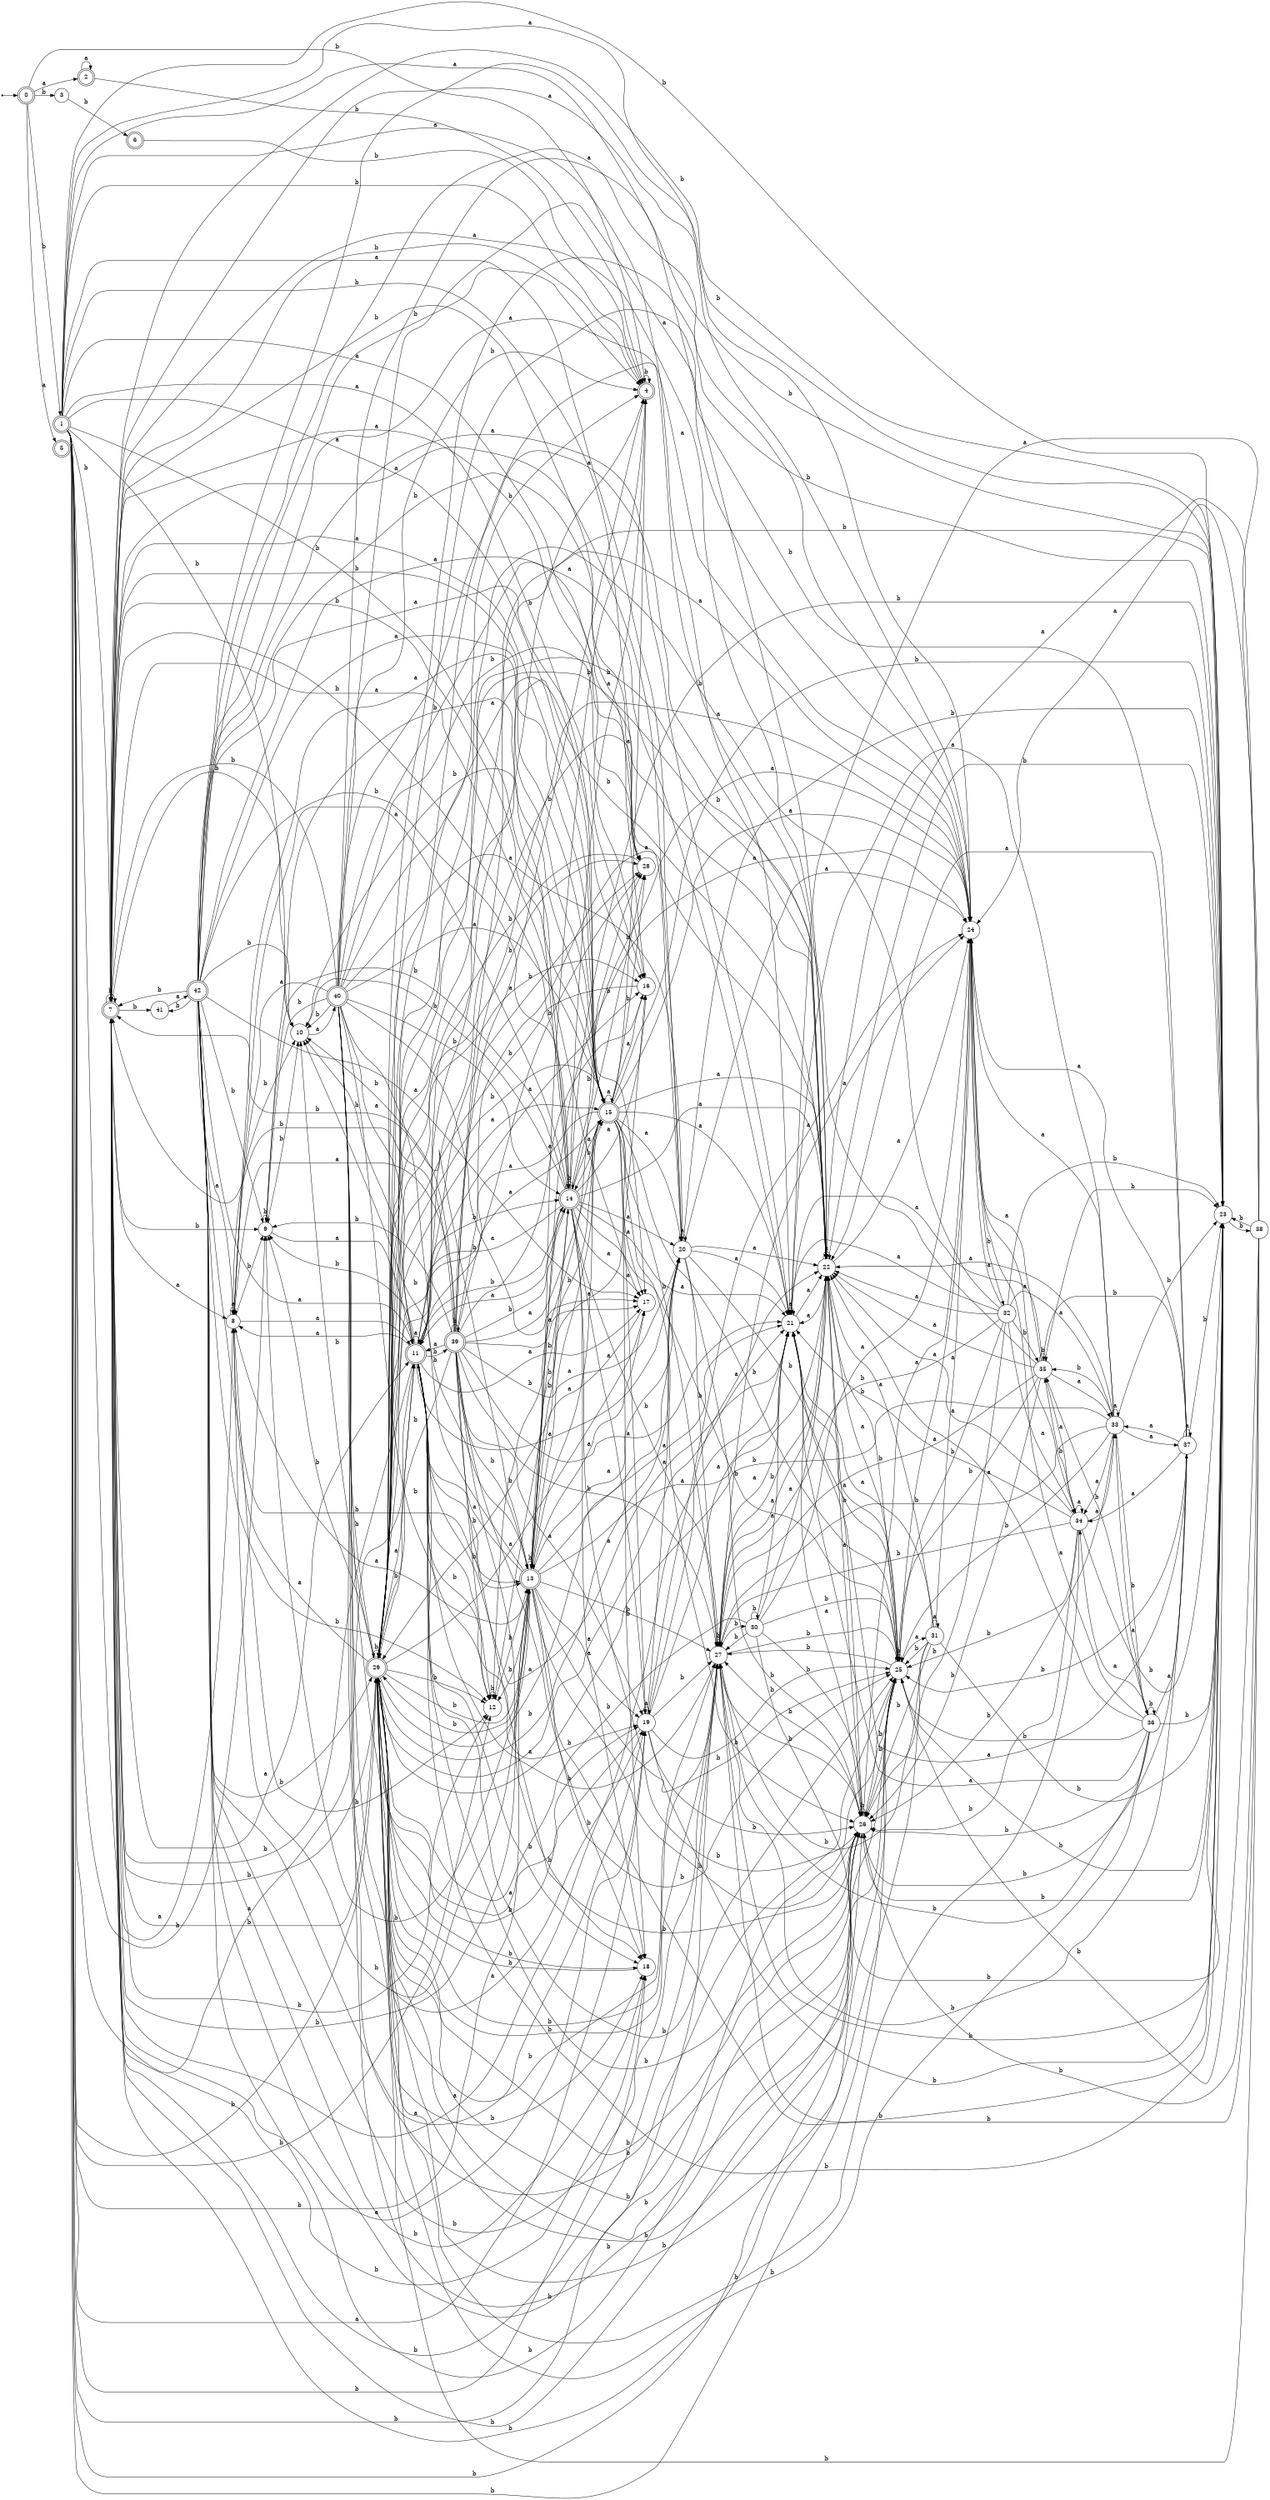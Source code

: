 digraph finite_state_machine {
rankdir=LR;
size="20,20";
node [shape = point]; "dummy0"
node [shape = doublecircle]; "0";"dummy0" -> "0";
node [shape = doublecircle]; "1";node [shape = doublecircle]; "2";node [shape = circle]; "3";
node [shape = doublecircle]; "4";node [shape = doublecircle]; "5";node [shape = doublecircle]; "6";node [shape = doublecircle]; "7";node [shape = circle]; "8";
node [shape = circle]; "9";
node [shape = circle]; "10";
node [shape = doublecircle]; "11";node [shape = circle]; "12";
node [shape = doublecircle]; "13";node [shape = doublecircle]; "14";node [shape = doublecircle]; "15";node [shape = circle]; "16";
node [shape = circle]; "17";
node [shape = circle]; "18";
node [shape = circle]; "19";
node [shape = circle]; "20";
node [shape = circle]; "21";
node [shape = circle]; "22";
node [shape = circle]; "23";
node [shape = circle]; "24";
node [shape = circle]; "25";
node [shape = circle]; "26";
node [shape = circle]; "27";
node [shape = circle]; "28";
node [shape = doublecircle]; "29";node [shape = circle]; "30";
node [shape = circle]; "31";
node [shape = circle]; "32";
node [shape = circle]; "33";
node [shape = circle]; "34";
node [shape = circle]; "35";
node [shape = circle]; "36";
node [shape = circle]; "37";
node [shape = circle]; "38";
node [shape = doublecircle]; "39";node [shape = doublecircle]; "40";node [shape = circle]; "41";
node [shape = doublecircle]; "42";"0" -> "1" [label = "b"];
 "0" -> "3" [label = "b"];
 "0" -> "4" [label = "b"];
 "0" -> "2" [label = "a"];
 "0" -> "5" [label = "a"];
 "4" -> "4" [label = "b"];
 "3" -> "6" [label = "b"];
 "6" -> "4" [label = "b"];
 "2" -> "2" [label = "a"];
 "2" -> "4" [label = "b"];
 "1" -> "4" [label = "b"];
 "1" -> "7" [label = "b"];
 "1" -> "9" [label = "b"];
 "1" -> "10" [label = "b"];
 "1" -> "12" [label = "b"];
 "1" -> "13" [label = "b"];
 "1" -> "14" [label = "b"];
 "1" -> "18" [label = "b"];
 "1" -> "23" [label = "b"];
 "1" -> "25" [label = "b"];
 "1" -> "26" [label = "b"];
 "1" -> "27" [label = "b"];
 "1" -> "28" [label = "b"];
 "1" -> "29" [label = "b"];
 "1" -> "8" [label = "a"];
 "1" -> "11" [label = "a"];
 "1" -> "15" [label = "a"];
 "1" -> "16" [label = "a"];
 "1" -> "17" [label = "a"];
 "1" -> "19" [label = "a"];
 "1" -> "20" [label = "a"];
 "1" -> "21" [label = "a"];
 "1" -> "22" [label = "a"];
 "1" -> "24" [label = "a"];
 "29" -> "4" [label = "b"];
 "29" -> "7" [label = "b"];
 "29" -> "9" [label = "b"];
 "29" -> "10" [label = "b"];
 "29" -> "12" [label = "b"];
 "29" -> "13" [label = "b"];
 "29" -> "14" [label = "b"];
 "29" -> "18" [label = "b"];
 "29" -> "23" [label = "b"];
 "29" -> "25" [label = "b"];
 "29" -> "26" [label = "b"];
 "29" -> "27" [label = "b"];
 "29" -> "28" [label = "b"];
 "29" -> "29" [label = "b"];
 "29" -> "8" [label = "a"];
 "29" -> "11" [label = "a"];
 "29" -> "15" [label = "a"];
 "29" -> "16" [label = "a"];
 "29" -> "17" [label = "a"];
 "29" -> "19" [label = "a"];
 "29" -> "20" [label = "a"];
 "29" -> "21" [label = "a"];
 "29" -> "22" [label = "a"];
 "29" -> "24" [label = "a"];
 "28" -> "29" [label = "b"];
 "27" -> "23" [label = "b"];
 "27" -> "25" [label = "b"];
 "27" -> "26" [label = "b"];
 "27" -> "27" [label = "b"];
 "27" -> "29" [label = "b"];
 "27" -> "30" [label = "b"];
 "27" -> "24" [label = "a"];
 "27" -> "21" [label = "a"];
 "27" -> "22" [label = "a"];
 "30" -> "23" [label = "b"];
 "30" -> "25" [label = "b"];
 "30" -> "26" [label = "b"];
 "30" -> "27" [label = "b"];
 "30" -> "29" [label = "b"];
 "30" -> "30" [label = "b"];
 "30" -> "24" [label = "a"];
 "30" -> "21" [label = "a"];
 "30" -> "22" [label = "a"];
 "26" -> "23" [label = "b"];
 "26" -> "25" [label = "b"];
 "26" -> "26" [label = "b"];
 "26" -> "27" [label = "b"];
 "26" -> "29" [label = "b"];
 "26" -> "24" [label = "a"];
 "26" -> "21" [label = "a"];
 "26" -> "22" [label = "a"];
 "25" -> "23" [label = "b"];
 "25" -> "25" [label = "b"];
 "25" -> "26" [label = "b"];
 "25" -> "27" [label = "b"];
 "25" -> "29" [label = "b"];
 "25" -> "24" [label = "a"];
 "25" -> "21" [label = "a"];
 "25" -> "22" [label = "a"];
 "25" -> "31" [label = "a"];
 "31" -> "24" [label = "a"];
 "31" -> "21" [label = "a"];
 "31" -> "22" [label = "a"];
 "31" -> "31" [label = "a"];
 "31" -> "23" [label = "b"];
 "31" -> "25" [label = "b"];
 "31" -> "26" [label = "b"];
 "31" -> "27" [label = "b"];
 "31" -> "29" [label = "b"];
 "24" -> "32" [label = "b"];
 "32" -> "33" [label = "a"];
 "32" -> "34" [label = "a"];
 "32" -> "21" [label = "a"];
 "32" -> "22" [label = "a"];
 "32" -> "24" [label = "a"];
 "32" -> "35" [label = "b"];
 "32" -> "23" [label = "b"];
 "32" -> "25" [label = "b"];
 "32" -> "26" [label = "b"];
 "32" -> "27" [label = "b"];
 "32" -> "29" [label = "b"];
 "35" -> "35" [label = "b"];
 "35" -> "23" [label = "b"];
 "35" -> "25" [label = "b"];
 "35" -> "26" [label = "b"];
 "35" -> "27" [label = "b"];
 "35" -> "29" [label = "b"];
 "35" -> "33" [label = "a"];
 "35" -> "34" [label = "a"];
 "35" -> "21" [label = "a"];
 "35" -> "22" [label = "a"];
 "35" -> "24" [label = "a"];
 "34" -> "33" [label = "a"];
 "34" -> "34" [label = "a"];
 "34" -> "21" [label = "a"];
 "34" -> "22" [label = "a"];
 "34" -> "24" [label = "a"];
 "34" -> "35" [label = "b"];
 "34" -> "23" [label = "b"];
 "34" -> "25" [label = "b"];
 "34" -> "26" [label = "b"];
 "34" -> "27" [label = "b"];
 "34" -> "29" [label = "b"];
 "33" -> "33" [label = "a"];
 "33" -> "34" [label = "a"];
 "33" -> "37" [label = "a"];
 "33" -> "21" [label = "a"];
 "33" -> "22" [label = "a"];
 "33" -> "24" [label = "a"];
 "33" -> "35" [label = "b"];
 "33" -> "36" [label = "b"];
 "33" -> "23" [label = "b"];
 "33" -> "25" [label = "b"];
 "33" -> "26" [label = "b"];
 "33" -> "27" [label = "b"];
 "33" -> "29" [label = "b"];
 "37" -> "33" [label = "a"];
 "37" -> "34" [label = "a"];
 "37" -> "37" [label = "a"];
 "37" -> "21" [label = "a"];
 "37" -> "22" [label = "a"];
 "37" -> "24" [label = "a"];
 "37" -> "35" [label = "b"];
 "37" -> "23" [label = "b"];
 "37" -> "25" [label = "b"];
 "37" -> "26" [label = "b"];
 "37" -> "27" [label = "b"];
 "37" -> "29" [label = "b"];
 "36" -> "35" [label = "b"];
 "36" -> "36" [label = "b"];
 "36" -> "23" [label = "b"];
 "36" -> "25" [label = "b"];
 "36" -> "26" [label = "b"];
 "36" -> "27" [label = "b"];
 "36" -> "29" [label = "b"];
 "36" -> "33" [label = "a"];
 "36" -> "34" [label = "a"];
 "36" -> "37" [label = "a"];
 "36" -> "21" [label = "a"];
 "36" -> "22" [label = "a"];
 "36" -> "24" [label = "a"];
 "23" -> "38" [label = "b"];
 "38" -> "23" [label = "b"];
 "38" -> "25" [label = "b"];
 "38" -> "26" [label = "b"];
 "38" -> "27" [label = "b"];
 "38" -> "29" [label = "b"];
 "38" -> "24" [label = "a"];
 "38" -> "21" [label = "a"];
 "38" -> "22" [label = "a"];
 "22" -> "24" [label = "a"];
 "22" -> "21" [label = "a"];
 "22" -> "22" [label = "a"];
 "22" -> "23" [label = "b"];
 "22" -> "25" [label = "b"];
 "22" -> "26" [label = "b"];
 "22" -> "27" [label = "b"];
 "22" -> "29" [label = "b"];
 "21" -> "21" [label = "a"];
 "21" -> "22" [label = "a"];
 "20" -> "24" [label = "a"];
 "20" -> "20" [label = "a"];
 "20" -> "21" [label = "a"];
 "20" -> "22" [label = "a"];
 "20" -> "23" [label = "b"];
 "20" -> "25" [label = "b"];
 "20" -> "26" [label = "b"];
 "20" -> "27" [label = "b"];
 "20" -> "29" [label = "b"];
 "19" -> "19" [label = "a"];
 "19" -> "20" [label = "a"];
 "19" -> "21" [label = "a"];
 "19" -> "22" [label = "a"];
 "19" -> "24" [label = "a"];
 "19" -> "23" [label = "b"];
 "19" -> "25" [label = "b"];
 "19" -> "26" [label = "b"];
 "19" -> "27" [label = "b"];
 "19" -> "29" [label = "b"];
 "18" -> "29" [label = "b"];
 "17" -> "29" [label = "b"];
 "16" -> "29" [label = "b"];
 "15" -> "8" [label = "a"];
 "15" -> "11" [label = "a"];
 "15" -> "15" [label = "a"];
 "15" -> "16" [label = "a"];
 "15" -> "17" [label = "a"];
 "15" -> "19" [label = "a"];
 "15" -> "20" [label = "a"];
 "15" -> "21" [label = "a"];
 "15" -> "22" [label = "a"];
 "15" -> "24" [label = "a"];
 "15" -> "4" [label = "b"];
 "15" -> "7" [label = "b"];
 "15" -> "9" [label = "b"];
 "15" -> "10" [label = "b"];
 "15" -> "12" [label = "b"];
 "15" -> "13" [label = "b"];
 "15" -> "14" [label = "b"];
 "15" -> "18" [label = "b"];
 "15" -> "23" [label = "b"];
 "15" -> "25" [label = "b"];
 "15" -> "26" [label = "b"];
 "15" -> "27" [label = "b"];
 "15" -> "28" [label = "b"];
 "15" -> "29" [label = "b"];
 "14" -> "4" [label = "b"];
 "14" -> "7" [label = "b"];
 "14" -> "9" [label = "b"];
 "14" -> "10" [label = "b"];
 "14" -> "12" [label = "b"];
 "14" -> "13" [label = "b"];
 "14" -> "14" [label = "b"];
 "14" -> "18" [label = "b"];
 "14" -> "23" [label = "b"];
 "14" -> "25" [label = "b"];
 "14" -> "26" [label = "b"];
 "14" -> "27" [label = "b"];
 "14" -> "28" [label = "b"];
 "14" -> "29" [label = "b"];
 "14" -> "8" [label = "a"];
 "14" -> "11" [label = "a"];
 "14" -> "15" [label = "a"];
 "14" -> "16" [label = "a"];
 "14" -> "17" [label = "a"];
 "14" -> "19" [label = "a"];
 "14" -> "20" [label = "a"];
 "14" -> "21" [label = "a"];
 "14" -> "22" [label = "a"];
 "14" -> "24" [label = "a"];
 "13" -> "4" [label = "b"];
 "13" -> "7" [label = "b"];
 "13" -> "9" [label = "b"];
 "13" -> "10" [label = "b"];
 "13" -> "12" [label = "b"];
 "13" -> "13" [label = "b"];
 "13" -> "14" [label = "b"];
 "13" -> "18" [label = "b"];
 "13" -> "23" [label = "b"];
 "13" -> "25" [label = "b"];
 "13" -> "26" [label = "b"];
 "13" -> "27" [label = "b"];
 "13" -> "28" [label = "b"];
 "13" -> "29" [label = "b"];
 "13" -> "8" [label = "a"];
 "13" -> "11" [label = "a"];
 "13" -> "15" [label = "a"];
 "13" -> "16" [label = "a"];
 "13" -> "17" [label = "a"];
 "13" -> "19" [label = "a"];
 "13" -> "20" [label = "a"];
 "13" -> "21" [label = "a"];
 "13" -> "22" [label = "a"];
 "13" -> "24" [label = "a"];
 "12" -> "12" [label = "b"];
 "12" -> "13" [label = "b"];
 "11" -> "8" [label = "a"];
 "11" -> "11" [label = "a"];
 "11" -> "15" [label = "a"];
 "11" -> "16" [label = "a"];
 "11" -> "17" [label = "a"];
 "11" -> "19" [label = "a"];
 "11" -> "20" [label = "a"];
 "11" -> "21" [label = "a"];
 "11" -> "22" [label = "a"];
 "11" -> "24" [label = "a"];
 "11" -> "4" [label = "b"];
 "11" -> "39" [label = "b"];
 "11" -> "7" [label = "b"];
 "11" -> "9" [label = "b"];
 "11" -> "10" [label = "b"];
 "11" -> "12" [label = "b"];
 "11" -> "13" [label = "b"];
 "11" -> "14" [label = "b"];
 "11" -> "18" [label = "b"];
 "11" -> "23" [label = "b"];
 "11" -> "25" [label = "b"];
 "11" -> "26" [label = "b"];
 "11" -> "27" [label = "b"];
 "11" -> "28" [label = "b"];
 "11" -> "29" [label = "b"];
 "39" -> "4" [label = "b"];
 "39" -> "39" [label = "b"];
 "39" -> "7" [label = "b"];
 "39" -> "9" [label = "b"];
 "39" -> "10" [label = "b"];
 "39" -> "12" [label = "b"];
 "39" -> "13" [label = "b"];
 "39" -> "14" [label = "b"];
 "39" -> "18" [label = "b"];
 "39" -> "23" [label = "b"];
 "39" -> "25" [label = "b"];
 "39" -> "26" [label = "b"];
 "39" -> "27" [label = "b"];
 "39" -> "28" [label = "b"];
 "39" -> "29" [label = "b"];
 "39" -> "8" [label = "a"];
 "39" -> "11" [label = "a"];
 "39" -> "15" [label = "a"];
 "39" -> "16" [label = "a"];
 "39" -> "17" [label = "a"];
 "39" -> "19" [label = "a"];
 "39" -> "20" [label = "a"];
 "39" -> "21" [label = "a"];
 "39" -> "22" [label = "a"];
 "39" -> "24" [label = "a"];
 "10" -> "40" [label = "a"];
 "40" -> "4" [label = "b"];
 "40" -> "7" [label = "b"];
 "40" -> "9" [label = "b"];
 "40" -> "10" [label = "b"];
 "40" -> "12" [label = "b"];
 "40" -> "13" [label = "b"];
 "40" -> "14" [label = "b"];
 "40" -> "18" [label = "b"];
 "40" -> "23" [label = "b"];
 "40" -> "25" [label = "b"];
 "40" -> "26" [label = "b"];
 "40" -> "27" [label = "b"];
 "40" -> "28" [label = "b"];
 "40" -> "29" [label = "b"];
 "40" -> "8" [label = "a"];
 "40" -> "11" [label = "a"];
 "40" -> "15" [label = "a"];
 "40" -> "16" [label = "a"];
 "40" -> "17" [label = "a"];
 "40" -> "19" [label = "a"];
 "40" -> "20" [label = "a"];
 "40" -> "21" [label = "a"];
 "40" -> "22" [label = "a"];
 "40" -> "24" [label = "a"];
 "9" -> "9" [label = "b"];
 "9" -> "10" [label = "b"];
 "9" -> "11" [label = "a"];
 "8" -> "8" [label = "a"];
 "8" -> "11" [label = "a"];
 "8" -> "9" [label = "b"];
 "8" -> "10" [label = "b"];
 "8" -> "12" [label = "b"];
 "8" -> "13" [label = "b"];
 "7" -> "4" [label = "b"];
 "7" -> "7" [label = "b"];
 "7" -> "41" [label = "b"];
 "7" -> "10" [label = "b"];
 "7" -> "9" [label = "b"];
 "7" -> "12" [label = "b"];
 "7" -> "13" [label = "b"];
 "7" -> "14" [label = "b"];
 "7" -> "18" [label = "b"];
 "7" -> "23" [label = "b"];
 "7" -> "25" [label = "b"];
 "7" -> "26" [label = "b"];
 "7" -> "27" [label = "b"];
 "7" -> "28" [label = "b"];
 "7" -> "29" [label = "b"];
 "7" -> "8" [label = "a"];
 "7" -> "11" [label = "a"];
 "7" -> "15" [label = "a"];
 "7" -> "16" [label = "a"];
 "7" -> "17" [label = "a"];
 "7" -> "19" [label = "a"];
 "7" -> "20" [label = "a"];
 "7" -> "21" [label = "a"];
 "7" -> "22" [label = "a"];
 "7" -> "24" [label = "a"];
 "41" -> "42" [label = "a"];
 "42" -> "4" [label = "b"];
 "42" -> "7" [label = "b"];
 "42" -> "41" [label = "b"];
 "42" -> "10" [label = "b"];
 "42" -> "9" [label = "b"];
 "42" -> "12" [label = "b"];
 "42" -> "13" [label = "b"];
 "42" -> "14" [label = "b"];
 "42" -> "18" [label = "b"];
 "42" -> "23" [label = "b"];
 "42" -> "25" [label = "b"];
 "42" -> "26" [label = "b"];
 "42" -> "27" [label = "b"];
 "42" -> "28" [label = "b"];
 "42" -> "29" [label = "b"];
 "42" -> "8" [label = "a"];
 "42" -> "11" [label = "a"];
 "42" -> "15" [label = "a"];
 "42" -> "16" [label = "a"];
 "42" -> "17" [label = "a"];
 "42" -> "19" [label = "a"];
 "42" -> "20" [label = "a"];
 "42" -> "21" [label = "a"];
 "42" -> "22" [label = "a"];
 "42" -> "24" [label = "a"];
 }
